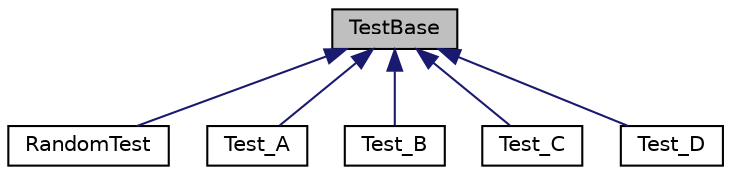 digraph "TestBase"
{
 // LATEX_PDF_SIZE
  edge [fontname="Helvetica",fontsize="10",labelfontname="Helvetica",labelfontsize="10"];
  node [fontname="Helvetica",fontsize="10",shape=record];
  Node1 [label="TestBase",height=0.2,width=0.4,color="black", fillcolor="grey75", style="filled", fontcolor="black",tooltip=" "];
  Node1 -> Node2 [dir="back",color="midnightblue",fontsize="10",style="solid",fontname="Helvetica"];
  Node2 [label="RandomTest",height=0.2,width=0.4,color="black", fillcolor="white", style="filled",URL="$class_random_test.html",tooltip=" "];
  Node1 -> Node3 [dir="back",color="midnightblue",fontsize="10",style="solid",fontname="Helvetica"];
  Node3 [label="Test_A",height=0.2,width=0.4,color="black", fillcolor="white", style="filled",URL="$class_test___a.html",tooltip=" "];
  Node1 -> Node4 [dir="back",color="midnightblue",fontsize="10",style="solid",fontname="Helvetica"];
  Node4 [label="Test_B",height=0.2,width=0.4,color="black", fillcolor="white", style="filled",URL="$class_test___b.html",tooltip=" "];
  Node1 -> Node5 [dir="back",color="midnightblue",fontsize="10",style="solid",fontname="Helvetica"];
  Node5 [label="Test_C",height=0.2,width=0.4,color="black", fillcolor="white", style="filled",URL="$class_test___c.html",tooltip=" "];
  Node1 -> Node6 [dir="back",color="midnightblue",fontsize="10",style="solid",fontname="Helvetica"];
  Node6 [label="Test_D",height=0.2,width=0.4,color="black", fillcolor="white", style="filled",URL="$class_test___d.html",tooltip=" "];
}

